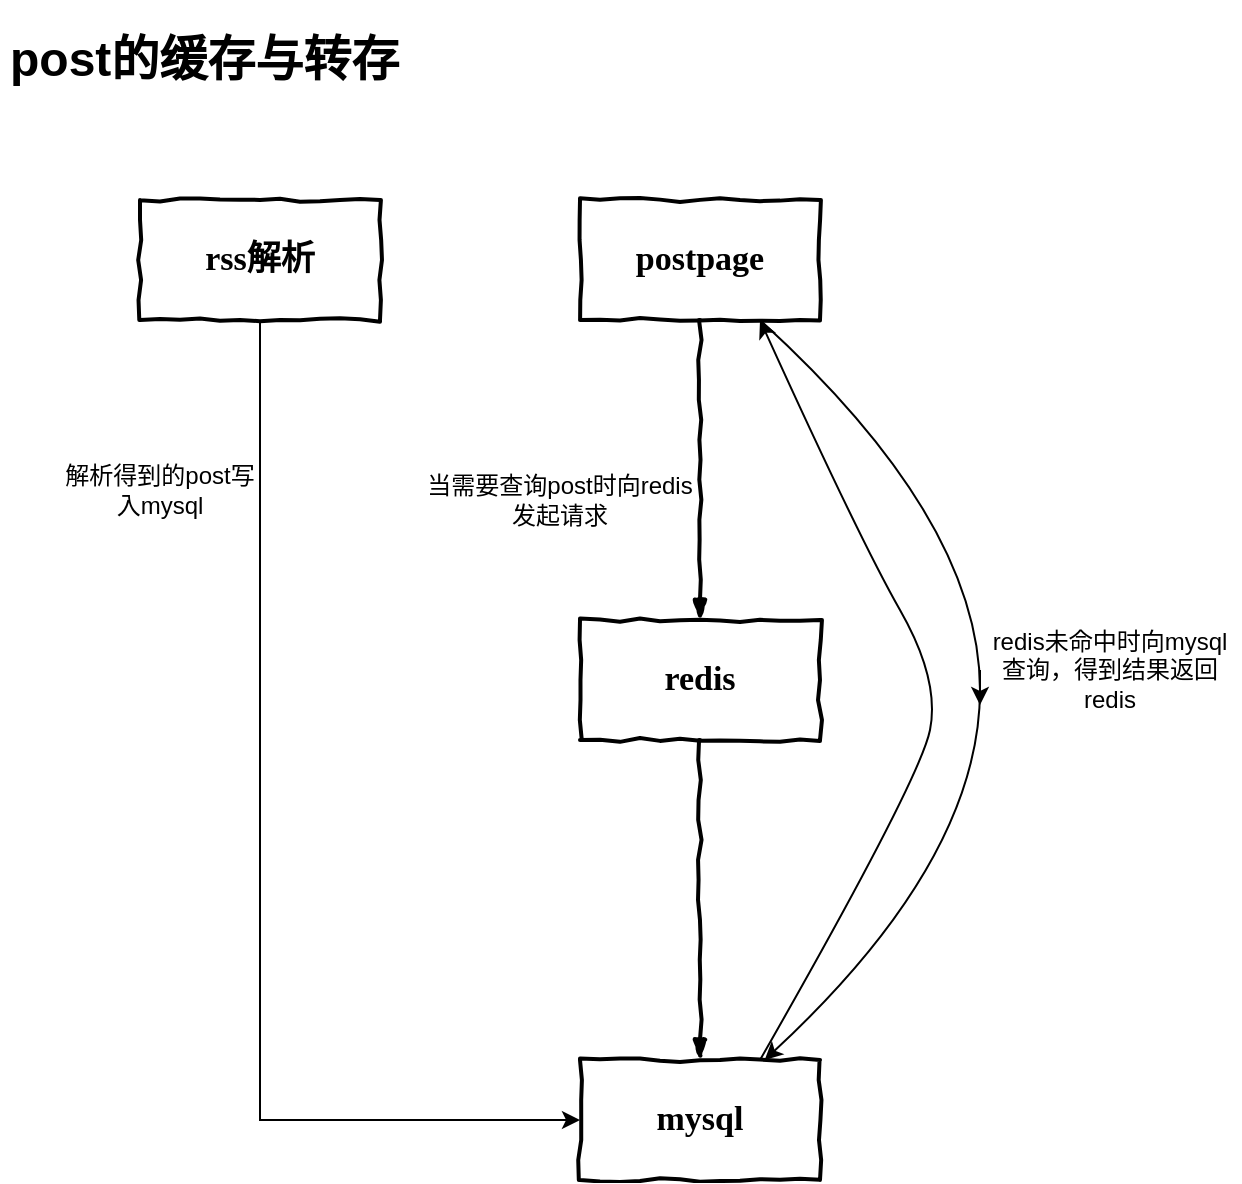 <mxfile version="13.1.3">
  <diagram id="6hGFLwfOUW9BJ-s0fimq" name="Page-1">
    <mxGraphModel dx="1023" dy="710" grid="1" gridSize="10" guides="1" tooltips="1" connect="1" arrows="1" fold="1" page="1" pageScale="1" pageWidth="827" pageHeight="1169" math="0" shadow="0">
      <root>
        <mxCell id="0"/>
        <mxCell id="1" parent="0"/>
        <mxCell id="2" value="&lt;h1&gt;post的缓存与转存&lt;/h1&gt;&lt;p&gt;&lt;br&gt;&lt;/p&gt;" style="text;html=1;strokeColor=none;fillColor=none;spacing=5;spacingTop=-20;whiteSpace=wrap;overflow=hidden;rounded=0;" vertex="1" parent="1">
          <mxGeometry x="10" y="10" width="220" height="40" as="geometry"/>
        </mxCell>
        <mxCell id="12" value="&lt;font style=&quot;font-size: 17px&quot;&gt;postpage&lt;/font&gt;" style="html=1;whiteSpace=wrap;comic=1;strokeWidth=2;fontFamily=Comic Sans MS;fontStyle=1;" vertex="1" parent="1">
          <mxGeometry x="300" y="100" width="120" height="60" as="geometry"/>
        </mxCell>
        <mxCell id="14" value="&lt;font style=&quot;font-size: 17px&quot;&gt;mysql&lt;/font&gt;" style="html=1;whiteSpace=wrap;comic=1;strokeWidth=2;fontFamily=Comic Sans MS;fontStyle=1;" vertex="1" parent="1">
          <mxGeometry x="300" y="530" width="120" height="60" as="geometry"/>
        </mxCell>
        <mxCell id="15" value="&lt;font style=&quot;font-size: 17px&quot;&gt;redis&lt;/font&gt;" style="html=1;whiteSpace=wrap;comic=1;strokeWidth=2;fontFamily=Comic Sans MS;fontStyle=1;" vertex="1" parent="1">
          <mxGeometry x="300" y="310" width="120" height="60" as="geometry"/>
        </mxCell>
        <mxCell id="16" value="" style="rounded=0;comic=1;strokeWidth=2;endArrow=blockThin;html=1;fontFamily=Comic Sans MS;fontStyle=1;exitX=0.5;exitY=1;exitDx=0;exitDy=0;" edge="1" parent="1" source="12" target="15">
          <mxGeometry width="50" height="50" relative="1" as="geometry">
            <mxPoint x="360" y="170" as="sourcePoint"/>
            <mxPoint x="550" y="330" as="targetPoint"/>
          </mxGeometry>
        </mxCell>
        <mxCell id="17" value="" style="rounded=0;comic=1;strokeWidth=2;endArrow=blockThin;html=1;fontFamily=Comic Sans MS;fontStyle=1;exitX=0.5;exitY=1;exitDx=0;exitDy=0;" edge="1" parent="1" source="15" target="14">
          <mxGeometry width="50" height="50" relative="1" as="geometry">
            <mxPoint x="500" y="380" as="sourcePoint"/>
            <mxPoint x="550" y="330" as="targetPoint"/>
          </mxGeometry>
        </mxCell>
        <mxCell id="21" value="当需要查询post时向redis发起请求" style="text;html=1;strokeColor=none;fillColor=none;align=center;verticalAlign=middle;whiteSpace=wrap;rounded=0;" vertex="1" parent="1">
          <mxGeometry x="220" y="220" width="140" height="60" as="geometry"/>
        </mxCell>
        <mxCell id="23" value="" style="curved=1;endArrow=classic;html=1;exitX=0.75;exitY=1;exitDx=0;exitDy=0;" edge="1" parent="1" source="12" target="14">
          <mxGeometry width="50" height="50" relative="1" as="geometry">
            <mxPoint x="500" y="380" as="sourcePoint"/>
            <mxPoint x="550" y="330" as="targetPoint"/>
            <Array as="points">
              <mxPoint x="500" y="260"/>
              <mxPoint x="500" y="430"/>
            </Array>
          </mxGeometry>
        </mxCell>
        <mxCell id="24" value="redis未命中时向mysql查询，得到结果返回redis" style="text;html=1;strokeColor=none;fillColor=none;align=center;verticalAlign=middle;whiteSpace=wrap;rounded=0;" vertex="1" parent="1">
          <mxGeometry x="500" y="300" width="130" height="70" as="geometry"/>
        </mxCell>
        <mxCell id="26" value="" style="curved=1;endArrow=classic;html=1;exitX=0.75;exitY=0;exitDx=0;exitDy=0;entryX=0.75;entryY=1;entryDx=0;entryDy=0;" edge="1" parent="1" source="14" target="12">
          <mxGeometry width="50" height="50" relative="1" as="geometry">
            <mxPoint x="500" y="380" as="sourcePoint"/>
            <mxPoint x="550" y="330" as="targetPoint"/>
            <Array as="points">
              <mxPoint x="470" y="390"/>
              <mxPoint x="480" y="340"/>
              <mxPoint x="440" y="270"/>
            </Array>
          </mxGeometry>
        </mxCell>
        <mxCell id="32" style="edgeStyle=orthogonalEdgeStyle;rounded=0;orthogonalLoop=1;jettySize=auto;html=1;exitX=0.5;exitY=1;exitDx=0;exitDy=0;entryX=0;entryY=0.5;entryDx=0;entryDy=0;" edge="1" parent="1" source="27" target="14">
          <mxGeometry relative="1" as="geometry"/>
        </mxCell>
        <mxCell id="27" value="&lt;font style=&quot;font-size: 17px&quot;&gt;rss解析&lt;/font&gt;" style="html=1;whiteSpace=wrap;comic=1;strokeWidth=2;fontFamily=Comic Sans MS;fontStyle=1;" vertex="1" parent="1">
          <mxGeometry x="80" y="100" width="120" height="60" as="geometry"/>
        </mxCell>
        <mxCell id="30" style="edgeStyle=orthogonalEdgeStyle;rounded=0;orthogonalLoop=1;jettySize=auto;html=1;exitX=0;exitY=0.5;exitDx=0;exitDy=0;entryX=0;entryY=0.75;entryDx=0;entryDy=0;" edge="1" parent="1" source="24" target="24">
          <mxGeometry relative="1" as="geometry"/>
        </mxCell>
        <mxCell id="33" value="解析得到的post写入mysql" style="text;html=1;strokeColor=none;fillColor=none;align=center;verticalAlign=middle;whiteSpace=wrap;rounded=0;" vertex="1" parent="1">
          <mxGeometry x="40" y="220" width="100" height="50" as="geometry"/>
        </mxCell>
      </root>
    </mxGraphModel>
  </diagram>
</mxfile>